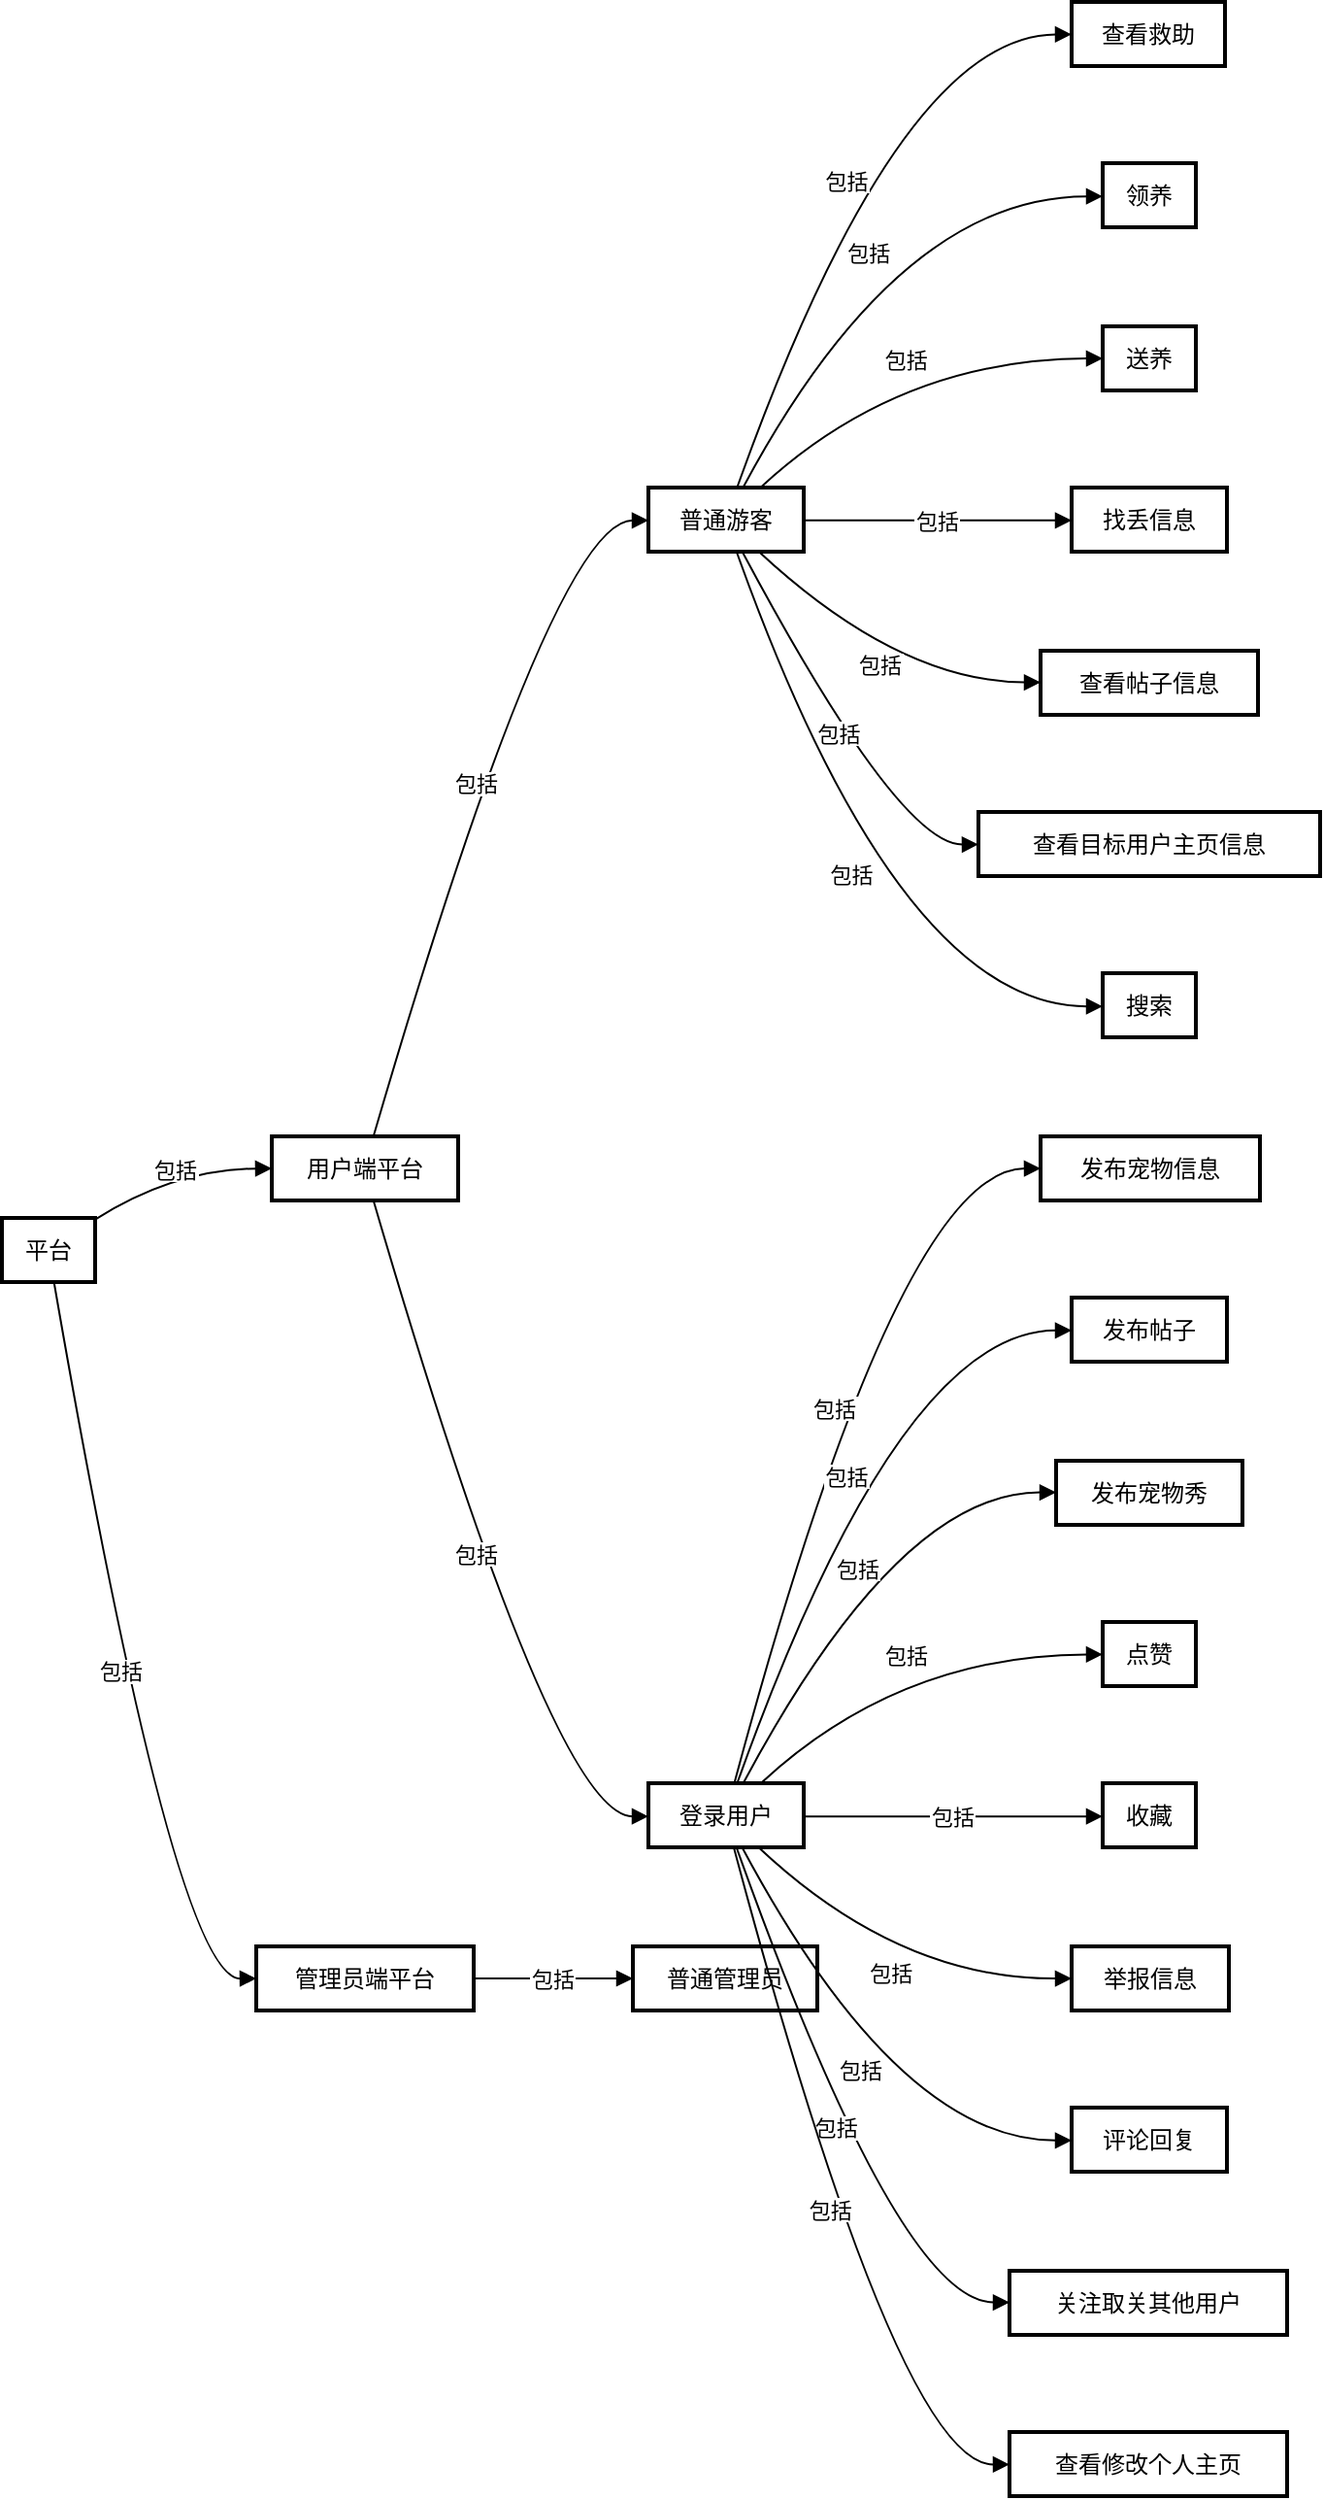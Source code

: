 <mxfile version="21.1.4" type="github">
  <diagram name="第 1 页" id="swBh_g0OanlbptFhDA5n">
    <mxGraphModel>
      <root>
        <mxCell id="0" />
        <mxCell id="1" parent="0" />
        <mxCell id="2" value="平台" style="whiteSpace=wrap;strokeWidth=2;" vertex="1" parent="1">
          <mxGeometry y="626" width="48" height="33" as="geometry" />
        </mxCell>
        <mxCell id="3" value="用户端平台" style="whiteSpace=wrap;strokeWidth=2;" vertex="1" parent="1">
          <mxGeometry x="139" y="584" width="96" height="33" as="geometry" />
        </mxCell>
        <mxCell id="4" value="管理员端平台" style="whiteSpace=wrap;strokeWidth=2;" vertex="1" parent="1">
          <mxGeometry x="131" y="1001" width="112" height="33" as="geometry" />
        </mxCell>
        <mxCell id="5" value="普通游客" style="whiteSpace=wrap;strokeWidth=2;" vertex="1" parent="1">
          <mxGeometry x="333" y="250" width="80" height="33" as="geometry" />
        </mxCell>
        <mxCell id="6" value="登录用户" style="whiteSpace=wrap;strokeWidth=2;" vertex="1" parent="1">
          <mxGeometry x="333" y="917" width="80" height="33" as="geometry" />
        </mxCell>
        <mxCell id="7" value="普通管理员" style="whiteSpace=wrap;strokeWidth=2;" vertex="1" parent="1">
          <mxGeometry x="325" y="1001" width="95" height="33" as="geometry" />
        </mxCell>
        <mxCell id="8" value="查看救助" style="whiteSpace=wrap;strokeWidth=2;" vertex="1" parent="1">
          <mxGeometry x="551" width="79" height="33" as="geometry" />
        </mxCell>
        <mxCell id="9" value="领养" style="whiteSpace=wrap;strokeWidth=2;" vertex="1" parent="1">
          <mxGeometry x="567" y="83" width="48" height="33" as="geometry" />
        </mxCell>
        <mxCell id="10" value="送养" style="whiteSpace=wrap;strokeWidth=2;" vertex="1" parent="1">
          <mxGeometry x="567" y="167" width="48" height="33" as="geometry" />
        </mxCell>
        <mxCell id="11" value="找丢信息" style="whiteSpace=wrap;strokeWidth=2;" vertex="1" parent="1">
          <mxGeometry x="551" y="250" width="80" height="33" as="geometry" />
        </mxCell>
        <mxCell id="12" value="查看帖子信息" style="whiteSpace=wrap;strokeWidth=2;" vertex="1" parent="1">
          <mxGeometry x="535" y="334" width="112" height="33" as="geometry" />
        </mxCell>
        <mxCell id="13" value="查看目标用户主页信息" style="whiteSpace=wrap;strokeWidth=2;" vertex="1" parent="1">
          <mxGeometry x="503" y="417" width="176" height="33" as="geometry" />
        </mxCell>
        <mxCell id="14" value="搜索" style="whiteSpace=wrap;strokeWidth=2;" vertex="1" parent="1">
          <mxGeometry x="567" y="500" width="48" height="33" as="geometry" />
        </mxCell>
        <mxCell id="15" value="发布宠物信息" style="whiteSpace=wrap;strokeWidth=2;" vertex="1" parent="1">
          <mxGeometry x="535" y="584" width="113" height="33" as="geometry" />
        </mxCell>
        <mxCell id="16" value="发布帖子" style="whiteSpace=wrap;strokeWidth=2;" vertex="1" parent="1">
          <mxGeometry x="551" y="667" width="80" height="33" as="geometry" />
        </mxCell>
        <mxCell id="17" value="发布宠物秀" style="whiteSpace=wrap;strokeWidth=2;" vertex="1" parent="1">
          <mxGeometry x="543" y="751" width="96" height="33" as="geometry" />
        </mxCell>
        <mxCell id="18" value="点赞" style="whiteSpace=wrap;strokeWidth=2;" vertex="1" parent="1">
          <mxGeometry x="567" y="834" width="48" height="33" as="geometry" />
        </mxCell>
        <mxCell id="19" value="收藏" style="whiteSpace=wrap;strokeWidth=2;" vertex="1" parent="1">
          <mxGeometry x="567" y="917" width="48" height="33" as="geometry" />
        </mxCell>
        <mxCell id="20" value="举报信息" style="whiteSpace=wrap;strokeWidth=2;" vertex="1" parent="1">
          <mxGeometry x="551" y="1001" width="81" height="33" as="geometry" />
        </mxCell>
        <mxCell id="21" value="评论回复" style="whiteSpace=wrap;strokeWidth=2;" vertex="1" parent="1">
          <mxGeometry x="551" y="1084" width="80" height="33" as="geometry" />
        </mxCell>
        <mxCell id="22" value="关注取关其他用户" style="whiteSpace=wrap;strokeWidth=2;" vertex="1" parent="1">
          <mxGeometry x="519" y="1168" width="143" height="33" as="geometry" />
        </mxCell>
        <mxCell id="23" value="查看修改个人主页" style="whiteSpace=wrap;strokeWidth=2;" vertex="1" parent="1">
          <mxGeometry x="519" y="1251" width="143" height="33" as="geometry" />
        </mxCell>
        <mxCell id="24" value="包括" style="curved=1;startArrow=none;endArrow=block;exitX=0.996;exitY=0.028;entryX=-0.004;entryY=0.5;" edge="1" parent="1" source="2" target="3">
          <mxGeometry relative="1" as="geometry">
            <Array as="points">
              <mxPoint x="89" y="601" />
            </Array>
          </mxGeometry>
        </mxCell>
        <mxCell id="25" value="包括" style="curved=1;startArrow=none;endArrow=block;exitX=0.558;exitY=0.997;entryX=-0.004;entryY=0.5;" edge="1" parent="1" source="2" target="4">
          <mxGeometry relative="1" as="geometry">
            <Array as="points">
              <mxPoint x="89" y="1018" />
            </Array>
          </mxGeometry>
        </mxCell>
        <mxCell id="26" value="包括" style="curved=1;startArrow=none;endArrow=block;exitX=0.546;exitY=-0.006;entryX=-0.003;entryY=0.512;" edge="1" parent="1" source="3" target="5">
          <mxGeometry relative="1" as="geometry">
            <Array as="points">
              <mxPoint x="284" y="267" />
            </Array>
          </mxGeometry>
        </mxCell>
        <mxCell id="27" value="包括" style="curved=1;startArrow=none;endArrow=block;exitX=0.546;exitY=1.006;entryX=-0.003;entryY=0.518;" edge="1" parent="1" source="3" target="6">
          <mxGeometry relative="1" as="geometry">
            <Array as="points">
              <mxPoint x="284" y="934" />
            </Array>
          </mxGeometry>
        </mxCell>
        <mxCell id="28" value="包括" style="curved=1;startArrow=none;endArrow=block;exitX=0.995;exitY=0.5;entryX=0.002;entryY=0.5;" edge="1" parent="1" source="4" target="7">
          <mxGeometry relative="1" as="geometry">
            <Array as="points" />
          </mxGeometry>
        </mxCell>
        <mxCell id="29" value="包括" style="curved=1;startArrow=none;endArrow=block;exitX=0.57;exitY=0.006;entryX=0.005;entryY=0.506;" edge="1" parent="1" source="5" target="8">
          <mxGeometry relative="1" as="geometry">
            <Array as="points">
              <mxPoint x="462" y="17" />
            </Array>
          </mxGeometry>
        </mxCell>
        <mxCell id="30" value="包括" style="curved=1;startArrow=none;endArrow=block;exitX=0.608;exitY=0.006;entryX=3.974e-8;entryY=0.518;" edge="1" parent="1" source="5" target="9">
          <mxGeometry relative="1" as="geometry">
            <Array as="points">
              <mxPoint x="462" y="100" />
            </Array>
          </mxGeometry>
        </mxCell>
        <mxCell id="31" value="包括" style="curved=1;startArrow=none;endArrow=block;exitX=0.719;exitY=0.006;entryX=3.974e-8;entryY=0.5;" edge="1" parent="1" source="5" target="10">
          <mxGeometry relative="1" as="geometry">
            <Array as="points">
              <mxPoint x="462" y="184" />
            </Array>
          </mxGeometry>
        </mxCell>
        <mxCell id="32" value="包括" style="curved=1;startArrow=none;endArrow=block;exitX=0.995;exitY=0.512;entryX=0;entryY=0.512;" edge="1" parent="1" source="5" target="11">
          <mxGeometry relative="1" as="geometry">
            <Array as="points" />
          </mxGeometry>
        </mxCell>
        <mxCell id="33" value="包括" style="curved=1;startArrow=none;endArrow=block;exitX=0.719;exitY=1.018;entryX=0;entryY=0.494;" edge="1" parent="1" source="5" target="12">
          <mxGeometry relative="1" as="geometry">
            <Array as="points">
              <mxPoint x="462" y="350" />
            </Array>
          </mxGeometry>
        </mxCell>
        <mxCell id="34" value="包括" style="curved=1;startArrow=none;endArrow=block;exitX=0.608;exitY=1.018;entryX=0;entryY=0.506;" edge="1" parent="1" source="5" target="13">
          <mxGeometry relative="1" as="geometry">
            <Array as="points">
              <mxPoint x="462" y="434" />
            </Array>
          </mxGeometry>
        </mxCell>
        <mxCell id="35" value="包括" style="curved=1;startArrow=none;endArrow=block;exitX=0.57;exitY=1.018;entryX=3.974e-8;entryY=0.518;" edge="1" parent="1" source="5" target="14">
          <mxGeometry relative="1" as="geometry">
            <Array as="points">
              <mxPoint x="462" y="517" />
            </Array>
          </mxGeometry>
        </mxCell>
        <mxCell id="36" value="包括" style="curved=1;startArrow=none;endArrow=block;exitX=0.552;exitY=0.012;entryX=-0.004;entryY=0.5;" edge="1" parent="1" source="6" target="15">
          <mxGeometry relative="1" as="geometry">
            <Array as="points">
              <mxPoint x="462" y="601" />
            </Array>
          </mxGeometry>
        </mxCell>
        <mxCell id="37" value="包括" style="curved=1;startArrow=none;endArrow=block;exitX=0.57;exitY=0.012;entryX=0;entryY=0.512;" edge="1" parent="1" source="6" target="16">
          <mxGeometry relative="1" as="geometry">
            <Array as="points">
              <mxPoint x="462" y="684" />
            </Array>
          </mxGeometry>
        </mxCell>
        <mxCell id="38" value="包括" style="curved=1;startArrow=none;endArrow=block;exitX=0.608;exitY=0.012;entryX=0;entryY=0.494;" edge="1" parent="1" source="6" target="17">
          <mxGeometry relative="1" as="geometry">
            <Array as="points">
              <mxPoint x="462" y="767" />
            </Array>
          </mxGeometry>
        </mxCell>
        <mxCell id="39" value="包括" style="curved=1;startArrow=none;endArrow=block;exitX=0.719;exitY=0.012;entryX=3.974e-8;entryY=0.506;" edge="1" parent="1" source="6" target="18">
          <mxGeometry relative="1" as="geometry">
            <Array as="points">
              <mxPoint x="462" y="851" />
            </Array>
          </mxGeometry>
        </mxCell>
        <mxCell id="40" value="包括" style="curved=1;startArrow=none;endArrow=block;exitX=0.995;exitY=0.518;entryX=3.974e-8;entryY=0.518;" edge="1" parent="1" source="6" target="19">
          <mxGeometry relative="1" as="geometry">
            <Array as="points" />
          </mxGeometry>
        </mxCell>
        <mxCell id="41" value="包括" style="curved=1;startArrow=none;endArrow=block;exitX=0.719;exitY=1.024;entryX=-0.005;entryY=0.5;" edge="1" parent="1" source="6" target="20">
          <mxGeometry relative="1" as="geometry">
            <Array as="points">
              <mxPoint x="462" y="1018" />
            </Array>
          </mxGeometry>
        </mxCell>
        <mxCell id="42" value="包括" style="curved=1;startArrow=none;endArrow=block;exitX=0.608;exitY=1.024;entryX=0;entryY=0.512;" edge="1" parent="1" source="6" target="21">
          <mxGeometry relative="1" as="geometry">
            <Array as="points">
              <mxPoint x="462" y="1101" />
            </Array>
          </mxGeometry>
        </mxCell>
        <mxCell id="43" value="包括" style="curved=1;startArrow=none;endArrow=block;exitX=0.57;exitY=1.024;entryX=0.003;entryY=0.494;" edge="1" parent="1" source="6" target="22">
          <mxGeometry relative="1" as="geometry">
            <Array as="points">
              <mxPoint x="462" y="1184" />
            </Array>
          </mxGeometry>
        </mxCell>
        <mxCell id="44" value="包括" style="curved=1;startArrow=none;endArrow=block;exitX=0.552;exitY=1.024;entryX=0.003;entryY=0.506;" edge="1" parent="1" source="6" target="23">
          <mxGeometry relative="1" as="geometry">
            <Array as="points">
              <mxPoint x="462" y="1268" />
            </Array>
          </mxGeometry>
        </mxCell>
      </root>
    </mxGraphModel>
  </diagram>
</mxfile>
